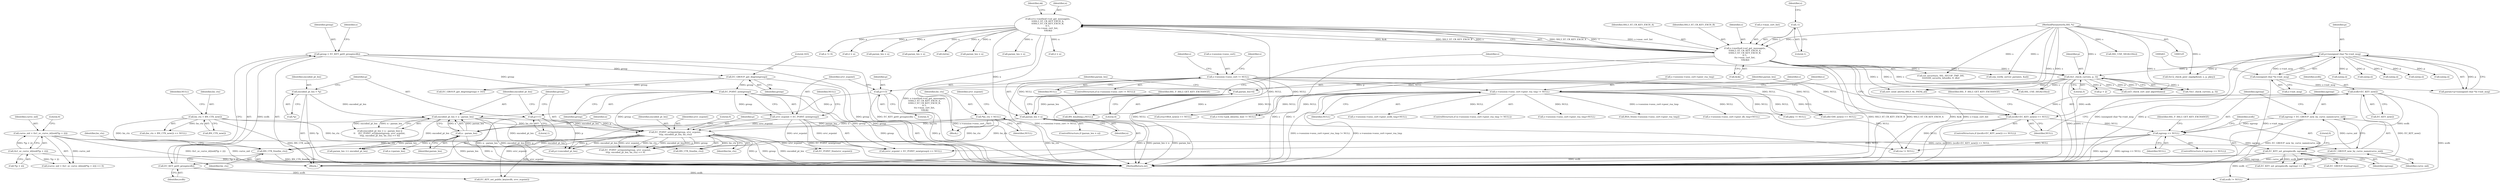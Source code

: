 digraph "0_openssl_b15f8769644b00ef7283521593360b7b2135cb63@API" {
"1001394" [label="(Call,BN_CTX_free(bn_ctx))"];
"1001294" [label="(Call,bn_ctx = BN_CTX_new())"];
"1001318" [label="(Call,EC_POINT_oct2point(group, srvr_ecpoint, \n\t\t\tp, encoded_pt_len, bn_ctx))"];
"1001290" [label="(Call,EC_POINT_new(group))"];
"1001256" [label="(Call,group = EC_KEY_get0_group(ecdh))"];
"1001258" [label="(Call,EC_KEY_get0_group(ecdh))"];
"1001245" [label="(Call,EC_KEY_set_group(ecdh, ngroup))"];
"1001180" [label="(Call,ecdh=EC_KEY_new())"];
"1001235" [label="(Call,ngroup == NULL)"];
"1001230" [label="(Call,ngroup = EC_GROUP_new_by_curve_name(curve_nid))"];
"1001232" [label="(Call,EC_GROUP_new_by_curve_name(curve_nid))"];
"1001214" [label="(Call,curve_nid = tls1_ec_curve_id2nid(*(p + 2)))"];
"1001216" [label="(Call,tls1_ec_curve_id2nid(*(p + 2)))"];
"1001179" [label="(Call,(ecdh=EC_KEY_new()) == NULL)"];
"1000277" [label="(Call,s->session->sess_cert->peer_rsa_tmp != NULL)"];
"1000268" [label="(Call,s->session->sess_cert != NULL)"];
"1001271" [label="(Call,EC_GROUP_get_degree(group))"];
"1001288" [label="(Call,srvr_ecpoint = EC_POINT_new(group))"];
"1001307" [label="(Call,p+=1)"];
"1001282" [label="(Call,p+=3)"];
"1001203" [label="(Call,tls1_check_curve(s, p, 3))"];
"1000179" [label="(Call,s->method->ssl_get_message(s,\n\t\tSSL3_ST_CR_KEY_EXCH_A,\n\t\tSSL3_ST_CR_KEY_EXCH_B,\n\t\t-1,\n\t\ts->max_cert_list,\n \t\t&ok))"];
"1000126" [label="(MethodParameterIn,SSL *s)"];
"1000183" [label="(Call,-1)"];
"1000260" [label="(Call,p=(unsigned char *)s->init_msg)"];
"1000262" [label="(Call,(unsigned char *)s->init_msg)"];
"1001312" [label="(Call,encoded_pt_len > n - param_len)"];
"1001303" [label="(Call,encoded_pt_len = *p)"];
"1001314" [label="(Call,n - param_len)"];
"1001193" [label="(Call,param_len > n)"];
"1001189" [label="(Call,param_len=4)"];
"1000177" [label="(Call,n=s->method->ssl_get_message(s,\n\t\tSSL3_ST_CR_KEY_EXCH_A,\n\t\tSSL3_ST_CR_KEY_EXCH_B,\n\t\t-1,\n\t\ts->max_cert_list,\n \t\t&ok))"];
"1000162" [label="(Call,*bn_ctx = NULL)"];
"1001284" [label="(Literal,3)"];
"1001296" [label="(Call,BN_CTX_new())"];
"1000182" [label="(Identifier,SSL3_ST_CR_KEY_EXCH_B)"];
"1001192" [label="(ControlStructure,if (param_len > n))"];
"1000943" [label="(Call,param_len > n)"];
"1001256" [label="(Call,group = EC_KEY_get0_group(ecdh))"];
"1000258" [label="(Call,param=p=(unsigned char *)s->init_msg)"];
"1001206" [label="(Literal,3)"];
"1000186" [label="(Identifier,s)"];
"1001202" [label="(Call,!tls1_check_curve(s, p, 3))"];
"1001319" [label="(Identifier,group)"];
"1001215" [label="(Identifier,curve_nid)"];
"1001294" [label="(Call,bn_ctx = BN_CTX_new())"];
"1001753" [label="(Call,ecdh != NULL)"];
"1000277" [label="(Call,s->session->sess_cert->peer_rsa_tmp != NULL)"];
"1001240" [label="(Identifier,SSL_F_SSL3_GET_KEY_EXCHANGE)"];
"1001333" [label="(Call,n-=param_len)"];
"1001287" [label="(Call,(srvr_ecpoint = EC_POINT_new(group)) == NULL)"];
"1001436" [label="(Call,tls12_check_peer_sigalg(&md, s, p, pkey))"];
"1001231" [label="(Identifier,ngroup)"];
"1001203" [label="(Call,tls1_check_curve(s, p, 3))"];
"1001214" [label="(Call,curve_nid = tls1_ec_curve_id2nid(*(p + 2)))"];
"1001314" [label="(Call,n - param_len)"];
"1000178" [label="(Identifier,n)"];
"1000511" [label="(Call,param_len > n)"];
"1001307" [label="(Call,p+=1)"];
"1001416" [label="(Call,pkey != NULL)"];
"1001315" [label="(Identifier,n)"];
"1000162" [label="(Call,*bn_ctx = NULL)"];
"1001316" [label="(Identifier,param_len)"];
"1001320" [label="(Identifier,srvr_ecpoint)"];
"1001323" [label="(Identifier,bn_ctx)"];
"1001175" [label="(Block,)"];
"1001195" [label="(Identifier,n)"];
"1000179" [label="(Call,s->method->ssl_get_message(s,\n\t\tSSL3_ST_CR_KEY_EXCH_A,\n\t\tSSL3_ST_CR_KEY_EXCH_B,\n\t\t-1,\n\t\ts->max_cert_list,\n \t\t&ok))"];
"1001289" [label="(Identifier,srvr_ecpoint)"];
"1001394" [label="(Call,BN_CTX_free(bn_ctx))"];
"1001204" [label="(Identifier,s)"];
"1001514" [label="(Call,SSL_USE_SIGALGS(s))"];
"1001426" [label="(Call,2 > n)"];
"1001245" [label="(Call,EC_KEY_set_group(ecdh, ngroup))"];
"1001259" [label="(Identifier,ecdh)"];
"1001295" [label="(Identifier,bn_ctx)"];
"1001293" [label="(Call,(bn_ctx = BN_CTX_new()) == NULL)"];
"1001291" [label="(Identifier,group)"];
"1001237" [label="(Identifier,NULL)"];
"1000126" [label="(MethodParameterIn,SSL *s)"];
"1001729" [label="(Call,ssl3_send_alert(s,SSL3_AL_FATAL,al))"];
"1000287" [label="(Call,RSA_free(s->session->sess_cert->peer_rsa_tmp))"];
"1001748" [label="(Call,BN_CTX_free(bn_ctx))"];
"1000321" [label="(Call,s->session->sess_cert->peer_dh_tmp=NULL)"];
"1000929" [label="(Call,(dh=DH_new()) == NULL)"];
"1001379" [label="(Call,EC_KEY_set_public_key(ecdh, srvr_ecpoint))"];
"1001311" [label="(Call,(encoded_pt_len > n - param_len) ||\n\t\t    (EC_POINT_oct2point(group, srvr_ecpoint, \n\t\t\tp, encoded_pt_len, bn_ctx) == 0))"];
"1001246" [label="(Identifier,ecdh)"];
"1001179" [label="(Call,(ecdh=EC_KEY_new()) == NULL)"];
"1000177" [label="(Call,n=s->method->ssl_get_message(s,\n\t\tSSL3_ST_CR_KEY_EXCH_A,\n\t\tSSL3_ST_CR_KEY_EXCH_B,\n\t\t-1,\n\t\ts->max_cert_list,\n \t\t&ok))"];
"1001309" [label="(Literal,1)"];
"1001221" [label="(Literal,0)"];
"1001713" [label="(Call,n != 0)"];
"1000291" [label="(Identifier,s)"];
"1000167" [label="(Identifier,srvr_ecpoint)"];
"1001304" [label="(Identifier,encoded_pt_len)"];
"1001421" [label="(Call,SSL_USE_SIGALGS(s))"];
"1001318" [label="(Call,EC_POINT_oct2point(group, srvr_ecpoint, \n\t\t\tp, encoded_pt_len, bn_ctx))"];
"1000458" [label="(Call,s->ctx->psk_identity_hint != NULL)"];
"1001248" [label="(Literal,0)"];
"1000414" [label="(Call,n2s(p,i))"];
"1001471" [label="(Call,2 > n)"];
"1001244" [label="(Call,EC_KEY_set_group(ecdh, ngroup) == 0)"];
"1000406" [label="(Call,param_len > n)"];
"1000164" [label="(Identifier,NULL)"];
"1000787" [label="(Call,param_len > n)"];
"1000308" [label="(Identifier,s)"];
"1000264" [label="(Call,s->init_msg)"];
"1001186" [label="(Identifier,SSL_F_SSL3_GET_KEY_EXCHANGE)"];
"1000544" [label="(Call,BN_bin2bn(p,i,NULL))"];
"1001181" [label="(Identifier,ecdh)"];
"1001397" [label="(Identifier,bn_ctx)"];
"1001236" [label="(Identifier,ngroup)"];
"1000192" [label="(Identifier,ok)"];
"1000260" [label="(Call,p=(unsigned char *)s->init_msg)"];
"1001089" [label="(Call,ssl_security(s, SSL_SECOP_TMP_DH,\n\t\t\t\t\t\tDH_security_bits(dh), 0, dh))"];
"1000361" [label="(Identifier,s)"];
"1001305" [label="(Call,*p)"];
"1001308" [label="(Identifier,p)"];
"1000285" [label="(Identifier,NULL)"];
"1001191" [label="(Literal,4)"];
"1001257" [label="(Identifier,group)"];
"1001292" [label="(Identifier,NULL)"];
"1000281" [label="(Identifier,s)"];
"1001193" [label="(Call,param_len > n)"];
"1001230" [label="(Call,ngroup = EC_GROUP_new_by_curve_name(curve_nid))"];
"1001189" [label="(Call,param_len=4)"];
"1001330" [label="(Call,param_len += encoded_pt_len)"];
"1001395" [label="(Identifier,bn_ctx)"];
"1001194" [label="(Identifier,param_len)"];
"1001706" [label="(Call,ssl3_check_cert_and_algorithm(s))"];
"1001217" [label="(Call,*(p + 2))"];
"1001233" [label="(Identifier,curve_nid)"];
"1001254" [label="(Call,EC_GROUP_free(ngroup))"];
"1000795" [label="(Call,n2s(p,i))"];
"1000183" [label="(Call,-1)"];
"1001183" [label="(Identifier,NULL)"];
"1001234" [label="(ControlStructure,if (ngroup == NULL))"];
"1001270" [label="(Call,EC_GROUP_get_degree(group) > 163)"];
"1001178" [label="(ControlStructure,if ((ecdh=EC_KEY_new()) == NULL))"];
"1000127" [label="(Block,)"];
"1001205" [label="(Identifier,p)"];
"1001479" [label="(Call,n2s(p,i))"];
"1000347" [label="(Call,s->session->sess_cert->peer_ecdh_tmp=NULL)"];
"1000269" [label="(Call,s->session->sess_cert)"];
"1001247" [label="(Identifier,ngroup)"];
"1001288" [label="(Call,srvr_ecpoint = EC_POINT_new(group))"];
"1001313" [label="(Identifier,encoded_pt_len)"];
"1000268" [label="(Call,s->session->sess_cert != NULL)"];
"1001750" [label="(Call,EC_POINT_free(srvr_ecpoint))"];
"1000274" [label="(Identifier,NULL)"];
"1001297" [label="(Identifier,NULL)"];
"1001290" [label="(Call,EC_POINT_new(group))"];
"1000276" [label="(ControlStructure,if (s->session->sess_cert->peer_rsa_tmp != NULL))"];
"1001283" [label="(Identifier,p)"];
"1001317" [label="(Call,EC_POINT_oct2point(group, srvr_ecpoint, \n\t\t\tp, encoded_pt_len, bn_ctx) == 0)"];
"1001271" [label="(Call,EC_GROUP_get_degree(group))"];
"1001764" [label="(MethodReturn,int)"];
"1000262" [label="(Call,(unsigned char *)s->init_msg)"];
"1001198" [label="(Identifier,SSL_F_SSL3_GET_KEY_EXCHANGE)"];
"1000519" [label="(Call,n2s(p,i))"];
"1001235" [label="(Call,ngroup == NULL)"];
"1000278" [label="(Call,s->session->sess_cert->peer_rsa_tmp)"];
"1000188" [label="(Call,&ok)"];
"1001180" [label="(Call,ecdh=EC_KEY_new())"];
"1001216" [label="(Call,tls1_ec_curve_id2nid(*(p + 2)))"];
"1000267" [label="(ControlStructure,if (s->session->sess_cert != NULL))"];
"1001336" [label="(Call,p+=encoded_pt_len)"];
"1001324" [label="(Literal,0)"];
"1000194" [label="(Call,(int)n)"];
"1001312" [label="(Call,encoded_pt_len > n - param_len)"];
"1001190" [label="(Identifier,param_len)"];
"1000180" [label="(Identifier,s)"];
"1000295" [label="(Call,s->session->sess_cert->peer_rsa_tmp=NULL)"];
"1001272" [label="(Identifier,group)"];
"1001218" [label="(Call,p + 2)"];
"1000184" [label="(Literal,1)"];
"1001282" [label="(Call,p+=3)"];
"1001303" [label="(Call,encoded_pt_len = *p)"];
"1001266" [label="(Identifier,s)"];
"1000951" [label="(Call,n2s(p,i))"];
"1001182" [label="(Call,EC_KEY_new())"];
"1000163" [label="(Identifier,bn_ctx)"];
"1001321" [label="(Identifier,p)"];
"1001737" [label="(Call,rsa != NULL)"];
"1001213" [label="(Call,(curve_nid = tls1_ec_curve_id2nid(*(p + 2))) == 0)"];
"1000261" [label="(Identifier,p)"];
"1001258" [label="(Call,EC_KEY_get0_group(ecdh))"];
"1001322" [label="(Identifier,encoded_pt_len)"];
"1001232" [label="(Call,EC_GROUP_new_by_curve_name(curve_nid))"];
"1001273" [label="(Literal,163)"];
"1000185" [label="(Call,s->max_cert_list)"];
"1000773" [label="(Call,(rsa=RSA_new()) == NULL)"];
"1000181" [label="(Identifier,SSL3_ST_CR_KEY_EXCH_A)"];
"1000720" [label="(Call,srp_verify_server_param(s, &al))"];
"1001394" -> "1001175"  [label="AST: "];
"1001394" -> "1001395"  [label="CFG: "];
"1001395" -> "1001394"  [label="AST: "];
"1001397" -> "1001394"  [label="CFG: "];
"1001394" -> "1001764"  [label="DDG: BN_CTX_free(bn_ctx)"];
"1001294" -> "1001394"  [label="DDG: bn_ctx"];
"1001318" -> "1001394"  [label="DDG: bn_ctx"];
"1000162" -> "1001394"  [label="DDG: bn_ctx"];
"1001294" -> "1001293"  [label="AST: "];
"1001294" -> "1001296"  [label="CFG: "];
"1001295" -> "1001294"  [label="AST: "];
"1001296" -> "1001294"  [label="AST: "];
"1001297" -> "1001294"  [label="CFG: "];
"1001294" -> "1001764"  [label="DDG: BN_CTX_new()"];
"1001294" -> "1001293"  [label="DDG: bn_ctx"];
"1001294" -> "1001318"  [label="DDG: bn_ctx"];
"1001294" -> "1001748"  [label="DDG: bn_ctx"];
"1001318" -> "1001317"  [label="AST: "];
"1001318" -> "1001323"  [label="CFG: "];
"1001319" -> "1001318"  [label="AST: "];
"1001320" -> "1001318"  [label="AST: "];
"1001321" -> "1001318"  [label="AST: "];
"1001322" -> "1001318"  [label="AST: "];
"1001323" -> "1001318"  [label="AST: "];
"1001324" -> "1001318"  [label="CFG: "];
"1001318" -> "1001764"  [label="DDG: p"];
"1001318" -> "1001764"  [label="DDG: group"];
"1001318" -> "1001764"  [label="DDG: encoded_pt_len"];
"1001318" -> "1001317"  [label="DDG: srvr_ecpoint"];
"1001318" -> "1001317"  [label="DDG: bn_ctx"];
"1001318" -> "1001317"  [label="DDG: encoded_pt_len"];
"1001318" -> "1001317"  [label="DDG: p"];
"1001318" -> "1001317"  [label="DDG: group"];
"1001290" -> "1001318"  [label="DDG: group"];
"1001288" -> "1001318"  [label="DDG: srvr_ecpoint"];
"1001307" -> "1001318"  [label="DDG: p"];
"1001312" -> "1001318"  [label="DDG: encoded_pt_len"];
"1000162" -> "1001318"  [label="DDG: bn_ctx"];
"1001318" -> "1001330"  [label="DDG: encoded_pt_len"];
"1001318" -> "1001336"  [label="DDG: encoded_pt_len"];
"1001318" -> "1001336"  [label="DDG: p"];
"1001318" -> "1001379"  [label="DDG: srvr_ecpoint"];
"1001318" -> "1001748"  [label="DDG: bn_ctx"];
"1001318" -> "1001750"  [label="DDG: srvr_ecpoint"];
"1001290" -> "1001288"  [label="AST: "];
"1001290" -> "1001291"  [label="CFG: "];
"1001291" -> "1001290"  [label="AST: "];
"1001288" -> "1001290"  [label="CFG: "];
"1001290" -> "1001764"  [label="DDG: group"];
"1001290" -> "1001287"  [label="DDG: group"];
"1001290" -> "1001288"  [label="DDG: group"];
"1001256" -> "1001290"  [label="DDG: group"];
"1001271" -> "1001290"  [label="DDG: group"];
"1001256" -> "1001175"  [label="AST: "];
"1001256" -> "1001258"  [label="CFG: "];
"1001257" -> "1001256"  [label="AST: "];
"1001258" -> "1001256"  [label="AST: "];
"1001266" -> "1001256"  [label="CFG: "];
"1001256" -> "1001764"  [label="DDG: EC_KEY_get0_group(ecdh)"];
"1001256" -> "1001764"  [label="DDG: group"];
"1001258" -> "1001256"  [label="DDG: ecdh"];
"1001256" -> "1001271"  [label="DDG: group"];
"1001258" -> "1001259"  [label="CFG: "];
"1001259" -> "1001258"  [label="AST: "];
"1001245" -> "1001258"  [label="DDG: ecdh"];
"1001258" -> "1001379"  [label="DDG: ecdh"];
"1001258" -> "1001753"  [label="DDG: ecdh"];
"1001245" -> "1001244"  [label="AST: "];
"1001245" -> "1001247"  [label="CFG: "];
"1001246" -> "1001245"  [label="AST: "];
"1001247" -> "1001245"  [label="AST: "];
"1001248" -> "1001245"  [label="CFG: "];
"1001245" -> "1001764"  [label="DDG: ngroup"];
"1001245" -> "1001244"  [label="DDG: ecdh"];
"1001245" -> "1001244"  [label="DDG: ngroup"];
"1001180" -> "1001245"  [label="DDG: ecdh"];
"1001235" -> "1001245"  [label="DDG: ngroup"];
"1001245" -> "1001254"  [label="DDG: ngroup"];
"1001245" -> "1001753"  [label="DDG: ecdh"];
"1001180" -> "1001179"  [label="AST: "];
"1001180" -> "1001182"  [label="CFG: "];
"1001181" -> "1001180"  [label="AST: "];
"1001182" -> "1001180"  [label="AST: "];
"1001183" -> "1001180"  [label="CFG: "];
"1001180" -> "1001764"  [label="DDG: EC_KEY_new()"];
"1001180" -> "1001179"  [label="DDG: ecdh"];
"1001180" -> "1001753"  [label="DDG: ecdh"];
"1001235" -> "1001234"  [label="AST: "];
"1001235" -> "1001237"  [label="CFG: "];
"1001236" -> "1001235"  [label="AST: "];
"1001237" -> "1001235"  [label="AST: "];
"1001240" -> "1001235"  [label="CFG: "];
"1001246" -> "1001235"  [label="CFG: "];
"1001235" -> "1001764"  [label="DDG: ngroup == NULL"];
"1001235" -> "1001764"  [label="DDG: ngroup"];
"1001230" -> "1001235"  [label="DDG: ngroup"];
"1001179" -> "1001235"  [label="DDG: NULL"];
"1001235" -> "1001287"  [label="DDG: NULL"];
"1001235" -> "1001737"  [label="DDG: NULL"];
"1001230" -> "1001175"  [label="AST: "];
"1001230" -> "1001232"  [label="CFG: "];
"1001231" -> "1001230"  [label="AST: "];
"1001232" -> "1001230"  [label="AST: "];
"1001236" -> "1001230"  [label="CFG: "];
"1001230" -> "1001764"  [label="DDG: EC_GROUP_new_by_curve_name(curve_nid)"];
"1001232" -> "1001230"  [label="DDG: curve_nid"];
"1001232" -> "1001233"  [label="CFG: "];
"1001233" -> "1001232"  [label="AST: "];
"1001232" -> "1001764"  [label="DDG: curve_nid"];
"1001214" -> "1001232"  [label="DDG: curve_nid"];
"1001214" -> "1001213"  [label="AST: "];
"1001214" -> "1001216"  [label="CFG: "];
"1001215" -> "1001214"  [label="AST: "];
"1001216" -> "1001214"  [label="AST: "];
"1001221" -> "1001214"  [label="CFG: "];
"1001214" -> "1001764"  [label="DDG: curve_nid"];
"1001214" -> "1001764"  [label="DDG: tls1_ec_curve_id2nid(*(p + 2))"];
"1001214" -> "1001213"  [label="DDG: curve_nid"];
"1001216" -> "1001214"  [label="DDG: *(p + 2)"];
"1001216" -> "1001217"  [label="CFG: "];
"1001217" -> "1001216"  [label="AST: "];
"1001216" -> "1001764"  [label="DDG: *(p + 2)"];
"1001216" -> "1001213"  [label="DDG: *(p + 2)"];
"1001179" -> "1001178"  [label="AST: "];
"1001179" -> "1001183"  [label="CFG: "];
"1001183" -> "1001179"  [label="AST: "];
"1001186" -> "1001179"  [label="CFG: "];
"1001190" -> "1001179"  [label="CFG: "];
"1001179" -> "1001764"  [label="DDG: (ecdh=EC_KEY_new()) == NULL"];
"1000277" -> "1001179"  [label="DDG: NULL"];
"1000268" -> "1001179"  [label="DDG: NULL"];
"1001179" -> "1001737"  [label="DDG: NULL"];
"1000277" -> "1000276"  [label="AST: "];
"1000277" -> "1000285"  [label="CFG: "];
"1000278" -> "1000277"  [label="AST: "];
"1000285" -> "1000277"  [label="AST: "];
"1000291" -> "1000277"  [label="CFG: "];
"1000308" -> "1000277"  [label="CFG: "];
"1000277" -> "1001764"  [label="DDG: s->session->sess_cert->peer_rsa_tmp"];
"1000277" -> "1001764"  [label="DDG: s->session->sess_cert->peer_rsa_tmp != NULL"];
"1000268" -> "1000277"  [label="DDG: NULL"];
"1000277" -> "1000287"  [label="DDG: s->session->sess_cert->peer_rsa_tmp"];
"1000277" -> "1000295"  [label="DDG: NULL"];
"1000277" -> "1000321"  [label="DDG: NULL"];
"1000277" -> "1000347"  [label="DDG: NULL"];
"1000277" -> "1000458"  [label="DDG: NULL"];
"1000277" -> "1000544"  [label="DDG: NULL"];
"1000277" -> "1000773"  [label="DDG: NULL"];
"1000277" -> "1000929"  [label="DDG: NULL"];
"1000277" -> "1001416"  [label="DDG: NULL"];
"1000277" -> "1001737"  [label="DDG: NULL"];
"1000268" -> "1000267"  [label="AST: "];
"1000268" -> "1000274"  [label="CFG: "];
"1000269" -> "1000268"  [label="AST: "];
"1000274" -> "1000268"  [label="AST: "];
"1000281" -> "1000268"  [label="CFG: "];
"1000361" -> "1000268"  [label="CFG: "];
"1000268" -> "1001764"  [label="DDG: s->session->sess_cert"];
"1000268" -> "1001764"  [label="DDG: s->session->sess_cert != NULL"];
"1000268" -> "1000458"  [label="DDG: NULL"];
"1000268" -> "1000544"  [label="DDG: NULL"];
"1000268" -> "1000773"  [label="DDG: NULL"];
"1000268" -> "1000929"  [label="DDG: NULL"];
"1000268" -> "1001416"  [label="DDG: NULL"];
"1000268" -> "1001737"  [label="DDG: NULL"];
"1001271" -> "1001270"  [label="AST: "];
"1001271" -> "1001272"  [label="CFG: "];
"1001272" -> "1001271"  [label="AST: "];
"1001273" -> "1001271"  [label="CFG: "];
"1001271" -> "1001764"  [label="DDG: group"];
"1001271" -> "1001270"  [label="DDG: group"];
"1001288" -> "1001287"  [label="AST: "];
"1001289" -> "1001288"  [label="AST: "];
"1001292" -> "1001288"  [label="CFG: "];
"1001288" -> "1001764"  [label="DDG: EC_POINT_new(group)"];
"1001288" -> "1001287"  [label="DDG: srvr_ecpoint"];
"1001288" -> "1001379"  [label="DDG: srvr_ecpoint"];
"1001288" -> "1001750"  [label="DDG: srvr_ecpoint"];
"1001307" -> "1001175"  [label="AST: "];
"1001307" -> "1001309"  [label="CFG: "];
"1001308" -> "1001307"  [label="AST: "];
"1001309" -> "1001307"  [label="AST: "];
"1001313" -> "1001307"  [label="CFG: "];
"1001307" -> "1001764"  [label="DDG: p"];
"1001282" -> "1001307"  [label="DDG: p"];
"1001307" -> "1001336"  [label="DDG: p"];
"1001282" -> "1001175"  [label="AST: "];
"1001282" -> "1001284"  [label="CFG: "];
"1001283" -> "1001282"  [label="AST: "];
"1001284" -> "1001282"  [label="AST: "];
"1001289" -> "1001282"  [label="CFG: "];
"1001282" -> "1001764"  [label="DDG: p"];
"1001203" -> "1001282"  [label="DDG: p"];
"1001203" -> "1001202"  [label="AST: "];
"1001203" -> "1001206"  [label="CFG: "];
"1001204" -> "1001203"  [label="AST: "];
"1001205" -> "1001203"  [label="AST: "];
"1001206" -> "1001203"  [label="AST: "];
"1001202" -> "1001203"  [label="CFG: "];
"1001203" -> "1001764"  [label="DDG: p"];
"1001203" -> "1001764"  [label="DDG: s"];
"1001203" -> "1001202"  [label="DDG: s"];
"1001203" -> "1001202"  [label="DDG: p"];
"1001203" -> "1001202"  [label="DDG: 3"];
"1000179" -> "1001203"  [label="DDG: s"];
"1000126" -> "1001203"  [label="DDG: s"];
"1000260" -> "1001203"  [label="DDG: p"];
"1001203" -> "1001218"  [label="DDG: p"];
"1001203" -> "1001421"  [label="DDG: s"];
"1001203" -> "1001706"  [label="DDG: s"];
"1001203" -> "1001729"  [label="DDG: s"];
"1000179" -> "1000177"  [label="AST: "];
"1000179" -> "1000188"  [label="CFG: "];
"1000180" -> "1000179"  [label="AST: "];
"1000181" -> "1000179"  [label="AST: "];
"1000182" -> "1000179"  [label="AST: "];
"1000183" -> "1000179"  [label="AST: "];
"1000185" -> "1000179"  [label="AST: "];
"1000188" -> "1000179"  [label="AST: "];
"1000177" -> "1000179"  [label="CFG: "];
"1000179" -> "1001764"  [label="DDG: SSL3_ST_CR_KEY_EXCH_B"];
"1000179" -> "1001764"  [label="DDG: &ok"];
"1000179" -> "1001764"  [label="DDG: s->max_cert_list"];
"1000179" -> "1001764"  [label="DDG: SSL3_ST_CR_KEY_EXCH_A"];
"1000179" -> "1001764"  [label="DDG: s"];
"1000179" -> "1001764"  [label="DDG: -1"];
"1000179" -> "1000177"  [label="DDG: SSL3_ST_CR_KEY_EXCH_A"];
"1000179" -> "1000177"  [label="DDG: -1"];
"1000179" -> "1000177"  [label="DDG: s->max_cert_list"];
"1000179" -> "1000177"  [label="DDG: &ok"];
"1000179" -> "1000177"  [label="DDG: SSL3_ST_CR_KEY_EXCH_B"];
"1000179" -> "1000177"  [label="DDG: s"];
"1000126" -> "1000179"  [label="DDG: s"];
"1000183" -> "1000179"  [label="DDG: 1"];
"1000179" -> "1000720"  [label="DDG: s"];
"1000179" -> "1001089"  [label="DDG: s"];
"1000179" -> "1001421"  [label="DDG: s"];
"1000179" -> "1001706"  [label="DDG: s"];
"1000179" -> "1001729"  [label="DDG: s"];
"1000126" -> "1000125"  [label="AST: "];
"1000126" -> "1001764"  [label="DDG: s"];
"1000126" -> "1000720"  [label="DDG: s"];
"1000126" -> "1001089"  [label="DDG: s"];
"1000126" -> "1001421"  [label="DDG: s"];
"1000126" -> "1001436"  [label="DDG: s"];
"1000126" -> "1001514"  [label="DDG: s"];
"1000126" -> "1001706"  [label="DDG: s"];
"1000126" -> "1001729"  [label="DDG: s"];
"1000183" -> "1000184"  [label="CFG: "];
"1000184" -> "1000183"  [label="AST: "];
"1000186" -> "1000183"  [label="CFG: "];
"1000260" -> "1000258"  [label="AST: "];
"1000260" -> "1000262"  [label="CFG: "];
"1000261" -> "1000260"  [label="AST: "];
"1000262" -> "1000260"  [label="AST: "];
"1000258" -> "1000260"  [label="CFG: "];
"1000260" -> "1001764"  [label="DDG: (unsigned char *)s->init_msg"];
"1000260" -> "1001764"  [label="DDG: p"];
"1000260" -> "1000258"  [label="DDG: p"];
"1000262" -> "1000260"  [label="DDG: s->init_msg"];
"1000260" -> "1000414"  [label="DDG: p"];
"1000260" -> "1000519"  [label="DDG: p"];
"1000260" -> "1000795"  [label="DDG: p"];
"1000260" -> "1000951"  [label="DDG: p"];
"1000260" -> "1001436"  [label="DDG: p"];
"1000260" -> "1001479"  [label="DDG: p"];
"1000262" -> "1000264"  [label="CFG: "];
"1000263" -> "1000262"  [label="AST: "];
"1000264" -> "1000262"  [label="AST: "];
"1000262" -> "1001764"  [label="DDG: s->init_msg"];
"1000262" -> "1000258"  [label="DDG: s->init_msg"];
"1001312" -> "1001311"  [label="AST: "];
"1001312" -> "1001314"  [label="CFG: "];
"1001313" -> "1001312"  [label="AST: "];
"1001314" -> "1001312"  [label="AST: "];
"1001319" -> "1001312"  [label="CFG: "];
"1001311" -> "1001312"  [label="CFG: "];
"1001312" -> "1001764"  [label="DDG: encoded_pt_len"];
"1001312" -> "1001764"  [label="DDG: n - param_len"];
"1001312" -> "1001311"  [label="DDG: encoded_pt_len"];
"1001312" -> "1001311"  [label="DDG: n - param_len"];
"1001303" -> "1001312"  [label="DDG: encoded_pt_len"];
"1001314" -> "1001312"  [label="DDG: n"];
"1001314" -> "1001312"  [label="DDG: param_len"];
"1001312" -> "1001330"  [label="DDG: encoded_pt_len"];
"1001312" -> "1001336"  [label="DDG: encoded_pt_len"];
"1001303" -> "1001175"  [label="AST: "];
"1001303" -> "1001305"  [label="CFG: "];
"1001304" -> "1001303"  [label="AST: "];
"1001305" -> "1001303"  [label="AST: "];
"1001308" -> "1001303"  [label="CFG: "];
"1001303" -> "1001764"  [label="DDG: *p"];
"1001314" -> "1001316"  [label="CFG: "];
"1001315" -> "1001314"  [label="AST: "];
"1001316" -> "1001314"  [label="AST: "];
"1001314" -> "1001764"  [label="DDG: param_len"];
"1001314" -> "1001764"  [label="DDG: n"];
"1001193" -> "1001314"  [label="DDG: n"];
"1001193" -> "1001314"  [label="DDG: param_len"];
"1001314" -> "1001330"  [label="DDG: param_len"];
"1001314" -> "1001333"  [label="DDG: n"];
"1001193" -> "1001192"  [label="AST: "];
"1001193" -> "1001195"  [label="CFG: "];
"1001194" -> "1001193"  [label="AST: "];
"1001195" -> "1001193"  [label="AST: "];
"1001198" -> "1001193"  [label="CFG: "];
"1001204" -> "1001193"  [label="CFG: "];
"1001193" -> "1001764"  [label="DDG: param_len"];
"1001193" -> "1001764"  [label="DDG: n"];
"1001193" -> "1001764"  [label="DDG: param_len > n"];
"1001189" -> "1001193"  [label="DDG: param_len"];
"1000177" -> "1001193"  [label="DDG: n"];
"1001189" -> "1001175"  [label="AST: "];
"1001189" -> "1001191"  [label="CFG: "];
"1001190" -> "1001189"  [label="AST: "];
"1001191" -> "1001189"  [label="AST: "];
"1001194" -> "1001189"  [label="CFG: "];
"1000177" -> "1000127"  [label="AST: "];
"1000178" -> "1000177"  [label="AST: "];
"1000192" -> "1000177"  [label="CFG: "];
"1000177" -> "1001764"  [label="DDG: n"];
"1000177" -> "1001764"  [label="DDG: s->method->ssl_get_message(s,\n\t\tSSL3_ST_CR_KEY_EXCH_A,\n\t\tSSL3_ST_CR_KEY_EXCH_B,\n\t\t-1,\n\t\ts->max_cert_list,\n \t\t&ok)"];
"1000177" -> "1000194"  [label="DDG: n"];
"1000177" -> "1000406"  [label="DDG: n"];
"1000177" -> "1000511"  [label="DDG: n"];
"1000177" -> "1000787"  [label="DDG: n"];
"1000177" -> "1000943"  [label="DDG: n"];
"1000177" -> "1001426"  [label="DDG: n"];
"1000177" -> "1001471"  [label="DDG: n"];
"1000177" -> "1001713"  [label="DDG: n"];
"1000162" -> "1000127"  [label="AST: "];
"1000162" -> "1000164"  [label="CFG: "];
"1000163" -> "1000162"  [label="AST: "];
"1000164" -> "1000162"  [label="AST: "];
"1000167" -> "1000162"  [label="CFG: "];
"1000162" -> "1001764"  [label="DDG: bn_ctx"];
"1000162" -> "1001748"  [label="DDG: bn_ctx"];
}
